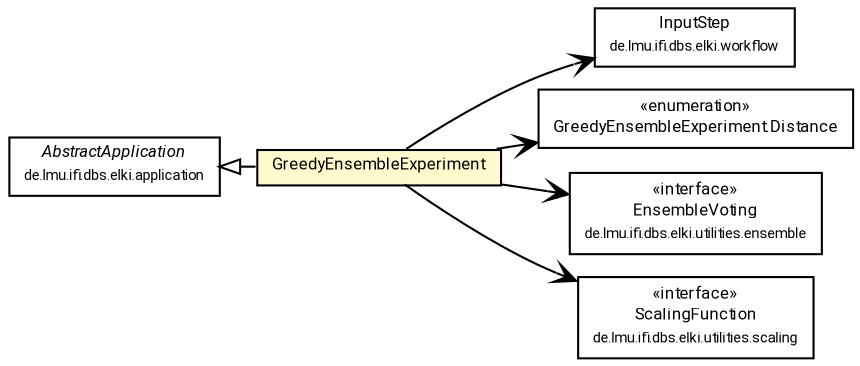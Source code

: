 #!/usr/local/bin/dot
#
# Class diagram 
# Generated by UMLGraph version R5_7_2-60-g0e99a6 (http://www.spinellis.gr/umlgraph/)
#

digraph G {
	graph [fontnames="svg"]
	edge [fontname="Roboto",fontsize=7,labelfontname="Roboto",labelfontsize=7,color="black"];
	node [fontname="Roboto",fontcolor="black",fontsize=8,shape=plaintext,margin=0,width=0,height=0];
	nodesep=0.15;
	ranksep=0.25;
	rankdir=LR;
	// de.lmu.ifi.dbs.elki.workflow.InputStep
	c4795263 [label=<<table title="de.lmu.ifi.dbs.elki.workflow.InputStep" border="0" cellborder="1" cellspacing="0" cellpadding="2" href="../../workflow/InputStep.html" target="_parent">
		<tr><td><table border="0" cellspacing="0" cellpadding="1">
		<tr><td align="center" balign="center"> <font face="Roboto">InputStep</font> </td></tr>
		<tr><td align="center" balign="center"> <font face="Roboto" point-size="7.0">de.lmu.ifi.dbs.elki.workflow</font> </td></tr>
		</table></td></tr>
		</table>>, URL="../../workflow/InputStep.html"];
	// de.lmu.ifi.dbs.elki.application.greedyensemble.GreedyEnsembleExperiment
	c4795336 [label=<<table title="de.lmu.ifi.dbs.elki.application.greedyensemble.GreedyEnsembleExperiment" border="0" cellborder="1" cellspacing="0" cellpadding="2" bgcolor="lemonChiffon" href="GreedyEnsembleExperiment.html" target="_parent">
		<tr><td><table border="0" cellspacing="0" cellpadding="1">
		<tr><td align="center" balign="center"> <font face="Roboto">GreedyEnsembleExperiment</font> </td></tr>
		</table></td></tr>
		</table>>, URL="GreedyEnsembleExperiment.html"];
	// de.lmu.ifi.dbs.elki.application.greedyensemble.GreedyEnsembleExperiment.Distance
	c4795337 [label=<<table title="de.lmu.ifi.dbs.elki.application.greedyensemble.GreedyEnsembleExperiment.Distance" border="0" cellborder="1" cellspacing="0" cellpadding="2" href="GreedyEnsembleExperiment.Distance.html" target="_parent">
		<tr><td><table border="0" cellspacing="0" cellpadding="1">
		<tr><td align="center" balign="center"> &#171;enumeration&#187; </td></tr>
		<tr><td align="center" balign="center"> <font face="Roboto">GreedyEnsembleExperiment.Distance</font> </td></tr>
		</table></td></tr>
		</table>>, URL="GreedyEnsembleExperiment.Distance.html"];
	// de.lmu.ifi.dbs.elki.utilities.ensemble.EnsembleVoting
	c4796242 [label=<<table title="de.lmu.ifi.dbs.elki.utilities.ensemble.EnsembleVoting" border="0" cellborder="1" cellspacing="0" cellpadding="2" href="../../utilities/ensemble/EnsembleVoting.html" target="_parent">
		<tr><td><table border="0" cellspacing="0" cellpadding="1">
		<tr><td align="center" balign="center"> &#171;interface&#187; </td></tr>
		<tr><td align="center" balign="center"> <font face="Roboto">EnsembleVoting</font> </td></tr>
		<tr><td align="center" balign="center"> <font face="Roboto" point-size="7.0">de.lmu.ifi.dbs.elki.utilities.ensemble</font> </td></tr>
		</table></td></tr>
		</table>>, URL="../../utilities/ensemble/EnsembleVoting.html"];
	// de.lmu.ifi.dbs.elki.utilities.scaling.ScalingFunction
	c4796251 [label=<<table title="de.lmu.ifi.dbs.elki.utilities.scaling.ScalingFunction" border="0" cellborder="1" cellspacing="0" cellpadding="2" href="../../utilities/scaling/ScalingFunction.html" target="_parent">
		<tr><td><table border="0" cellspacing="0" cellpadding="1">
		<tr><td align="center" balign="center"> &#171;interface&#187; </td></tr>
		<tr><td align="center" balign="center"> <font face="Roboto">ScalingFunction</font> </td></tr>
		<tr><td align="center" balign="center"> <font face="Roboto" point-size="7.0">de.lmu.ifi.dbs.elki.utilities.scaling</font> </td></tr>
		</table></td></tr>
		</table>>, URL="../../utilities/scaling/ScalingFunction.html"];
	// de.lmu.ifi.dbs.elki.application.AbstractApplication
	c4796392 [label=<<table title="de.lmu.ifi.dbs.elki.application.AbstractApplication" border="0" cellborder="1" cellspacing="0" cellpadding="2" href="../AbstractApplication.html" target="_parent">
		<tr><td><table border="0" cellspacing="0" cellpadding="1">
		<tr><td align="center" balign="center"> <font face="Roboto"><i>AbstractApplication</i></font> </td></tr>
		<tr><td align="center" balign="center"> <font face="Roboto" point-size="7.0">de.lmu.ifi.dbs.elki.application</font> </td></tr>
		</table></td></tr>
		</table>>, URL="../AbstractApplication.html"];
	// de.lmu.ifi.dbs.elki.application.greedyensemble.GreedyEnsembleExperiment extends de.lmu.ifi.dbs.elki.application.AbstractApplication
	c4796392 -> c4795336 [arrowtail=empty,dir=back,weight=10];
	// de.lmu.ifi.dbs.elki.application.greedyensemble.GreedyEnsembleExperiment navassoc de.lmu.ifi.dbs.elki.workflow.InputStep
	c4795336 -> c4795263 [arrowhead=open,weight=1];
	// de.lmu.ifi.dbs.elki.application.greedyensemble.GreedyEnsembleExperiment navassoc de.lmu.ifi.dbs.elki.utilities.ensemble.EnsembleVoting
	c4795336 -> c4796242 [arrowhead=open,weight=1];
	// de.lmu.ifi.dbs.elki.application.greedyensemble.GreedyEnsembleExperiment navassoc de.lmu.ifi.dbs.elki.utilities.scaling.ScalingFunction
	c4795336 -> c4796251 [arrowhead=open,weight=1];
	// de.lmu.ifi.dbs.elki.application.greedyensemble.GreedyEnsembleExperiment navassoc de.lmu.ifi.dbs.elki.application.greedyensemble.GreedyEnsembleExperiment.Distance
	c4795336 -> c4795337 [arrowhead=open,weight=1];
}


